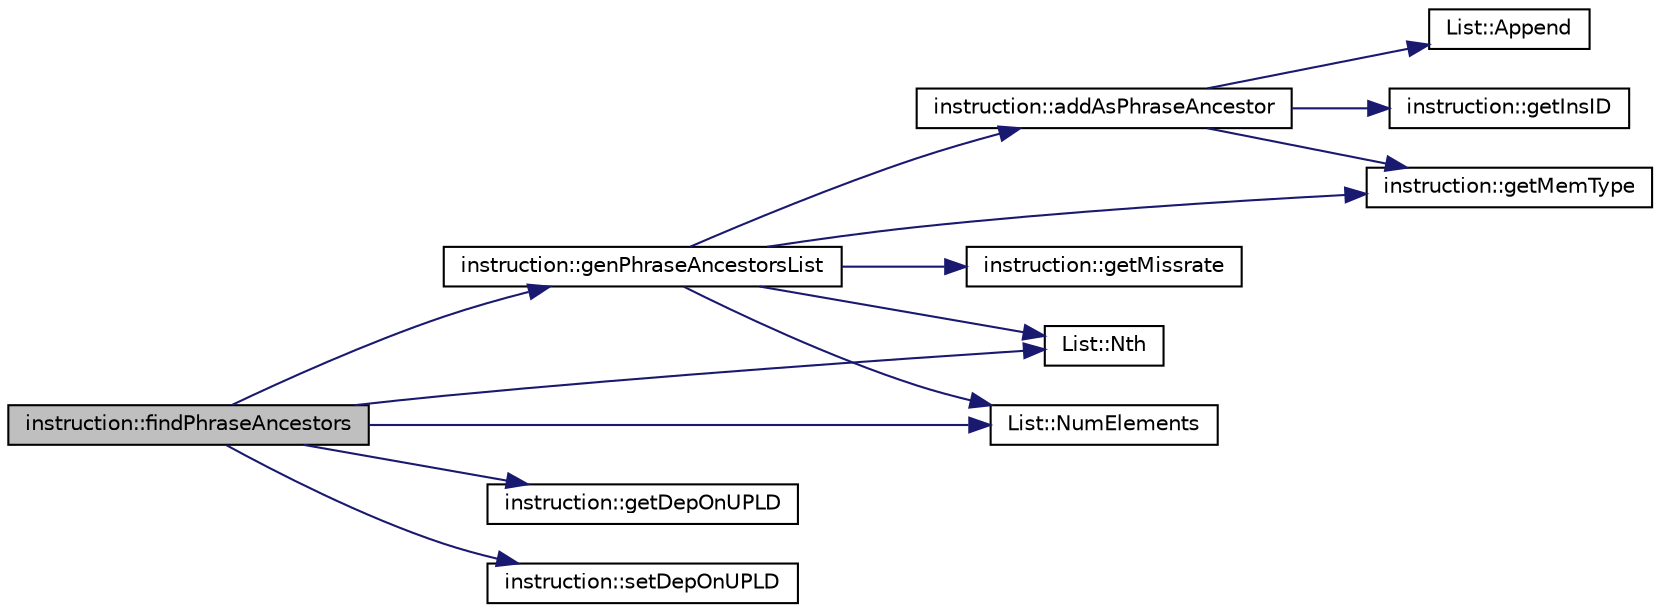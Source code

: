 digraph G
{
  edge [fontname="Helvetica",fontsize="10",labelfontname="Helvetica",labelfontsize="10"];
  node [fontname="Helvetica",fontsize="10",shape=record];
  rankdir=LR;
  Node1 [label="instruction::findPhraseAncestors",height=0.2,width=0.4,color="black", fillcolor="grey75", style="filled" fontcolor="black"];
  Node1 -> Node2 [color="midnightblue",fontsize="10",style="solid",fontname="Helvetica"];
  Node2 [label="instruction::genPhraseAncestorsList",height=0.2,width=0.4,color="black", fillcolor="white", style="filled",URL="$classinstruction.html#af5a1d9e1a8a25f768c3dadf66fb83362"];
  Node2 -> Node3 [color="midnightblue",fontsize="10",style="solid",fontname="Helvetica"];
  Node3 [label="instruction::addAsPhraseAncestor",height=0.2,width=0.4,color="black", fillcolor="white", style="filled",URL="$classinstruction.html#a70d88f6c0d2cc47b2c18acd3118de671"];
  Node3 -> Node4 [color="midnightblue",fontsize="10",style="solid",fontname="Helvetica"];
  Node4 [label="List::Append",height=0.2,width=0.4,color="black", fillcolor="white", style="filled",URL="$classList.html#a473190098e38206d0125b0737245e613"];
  Node3 -> Node5 [color="midnightblue",fontsize="10",style="solid",fontname="Helvetica"];
  Node5 [label="instruction::getInsID",height=0.2,width=0.4,color="black", fillcolor="white", style="filled",URL="$classinstruction.html#a0856c8a7411c298a51cd8d8d5e2f8b12"];
  Node3 -> Node6 [color="midnightblue",fontsize="10",style="solid",fontname="Helvetica"];
  Node6 [label="instruction::getMemType",height=0.2,width=0.4,color="black", fillcolor="white", style="filled",URL="$classinstruction.html#a8051847b8731d697107d682564a7385f"];
  Node2 -> Node6 [color="midnightblue",fontsize="10",style="solid",fontname="Helvetica"];
  Node2 -> Node7 [color="midnightblue",fontsize="10",style="solid",fontname="Helvetica"];
  Node7 [label="instruction::getMissrate",height=0.2,width=0.4,color="black", fillcolor="white", style="filled",URL="$classinstruction.html#a7f04521e22bec22c519fdc44d7c8b83a"];
  Node2 -> Node8 [color="midnightblue",fontsize="10",style="solid",fontname="Helvetica"];
  Node8 [label="List::Nth",height=0.2,width=0.4,color="black", fillcolor="white", style="filled",URL="$classList.html#a5eb964816de33c85e1d46658ddf8c6c4"];
  Node2 -> Node9 [color="midnightblue",fontsize="10",style="solid",fontname="Helvetica"];
  Node9 [label="List::NumElements",height=0.2,width=0.4,color="black", fillcolor="white", style="filled",URL="$classList.html#ac2e9d50f703b01bf643fa6ce50837c26"];
  Node1 -> Node10 [color="midnightblue",fontsize="10",style="solid",fontname="Helvetica"];
  Node10 [label="instruction::getDepOnUPLD",height=0.2,width=0.4,color="black", fillcolor="white", style="filled",URL="$classinstruction.html#aa523eec9522b3dfa68918b24c378fcc2"];
  Node1 -> Node8 [color="midnightblue",fontsize="10",style="solid",fontname="Helvetica"];
  Node1 -> Node9 [color="midnightblue",fontsize="10",style="solid",fontname="Helvetica"];
  Node1 -> Node11 [color="midnightblue",fontsize="10",style="solid",fontname="Helvetica"];
  Node11 [label="instruction::setDepOnUPLD",height=0.2,width=0.4,color="black", fillcolor="white", style="filled",URL="$classinstruction.html#a99ed8de1173de1012b31333788a3e1a9"];
}
